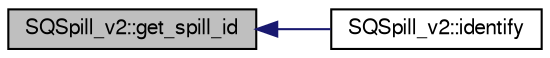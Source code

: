 digraph "SQSpill_v2::get_spill_id"
{
  bgcolor="transparent";
  edge [fontname="FreeSans",fontsize="10",labelfontname="FreeSans",labelfontsize="10"];
  node [fontname="FreeSans",fontsize="10",shape=record];
  rankdir="LR";
  Node1 [label="SQSpill_v2::get_spill_id",height=0.2,width=0.4,color="black", fillcolor="grey75", style="filled" fontcolor="black"];
  Node1 -> Node2 [dir="back",color="midnightblue",fontsize="10",style="solid",fontname="FreeSans"];
  Node2 [label="SQSpill_v2::identify",height=0.2,width=0.4,color="black",URL="$d0/d1f/classSQSpill__v2.html#aef0d016bcdecd8144a6278e0e4b3fe67"];
}
